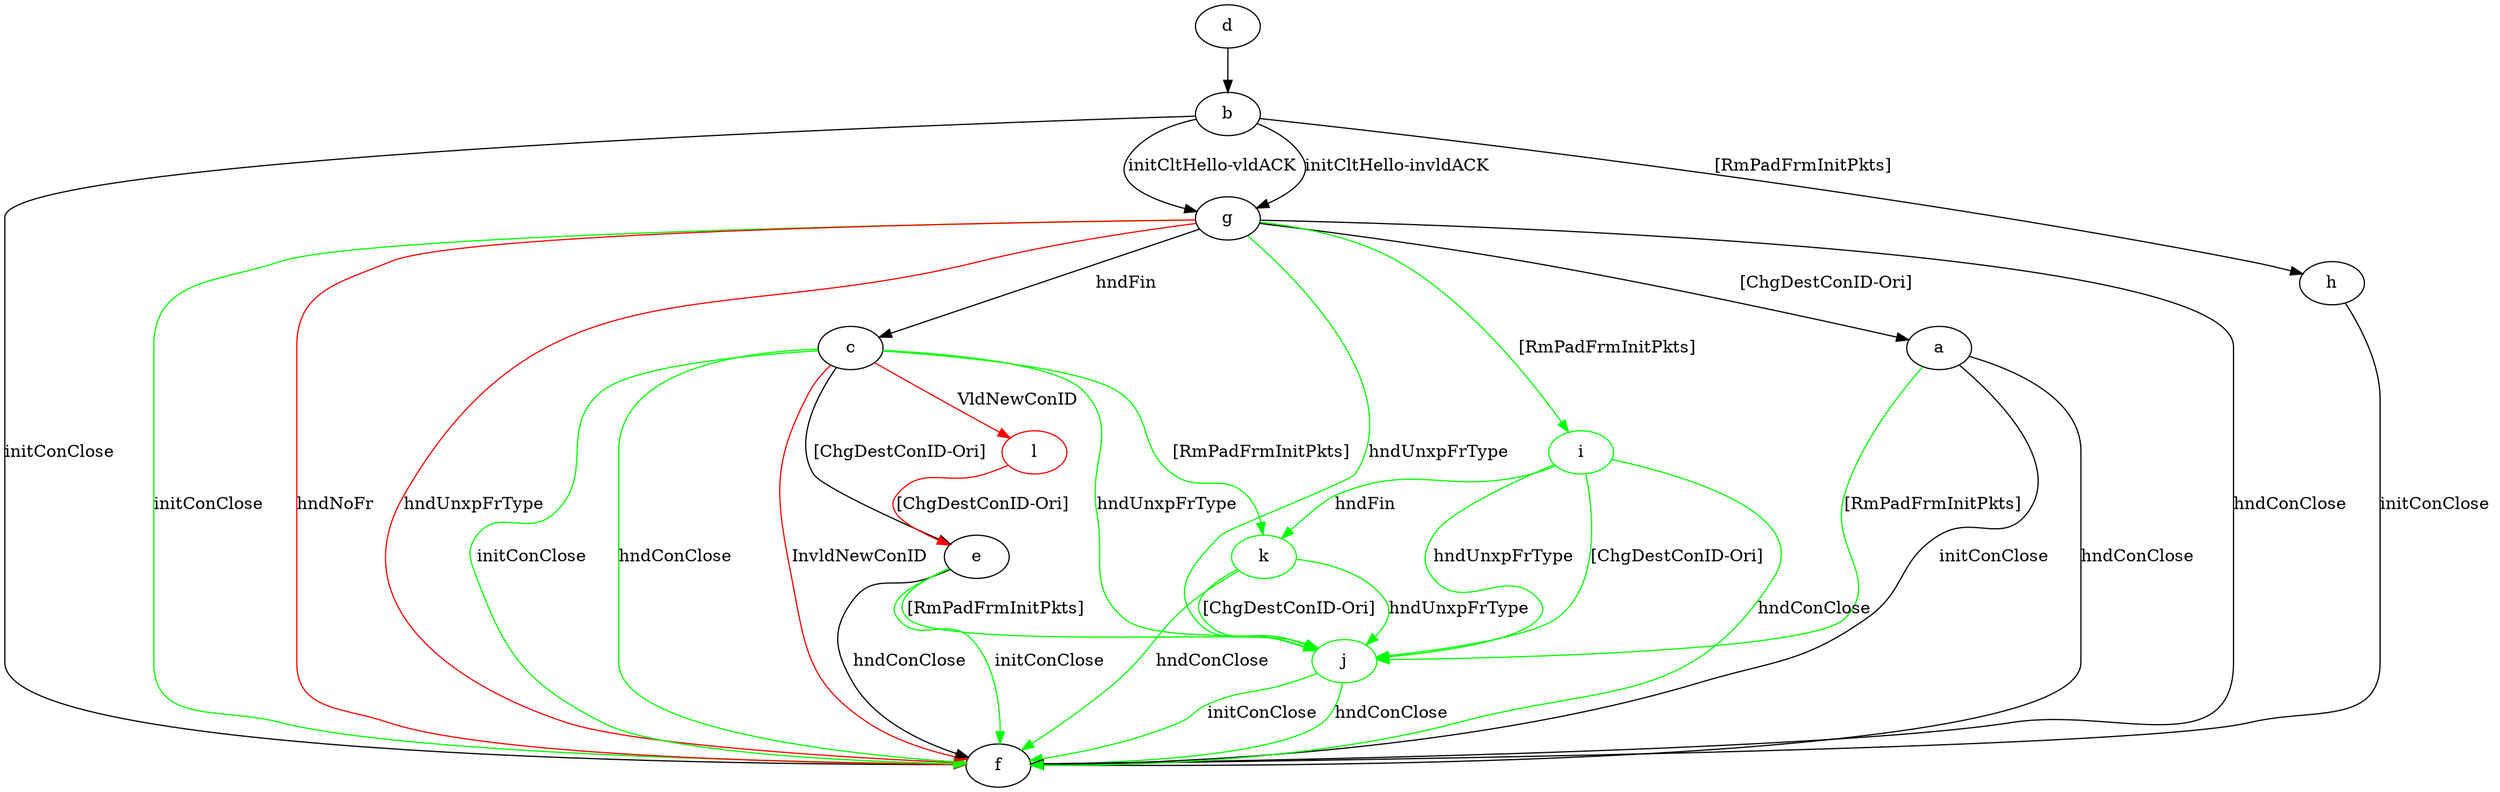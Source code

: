 digraph "" {
	a -> f	[key=0,
		label="initConClose "];
	a -> f	[key=1,
		label="hndConClose "];
	j	[color=green];
	a -> j	[key=0,
		color=green,
		label="[RmPadFrmInitPkts] "];
	b -> f	[key=0,
		label="initConClose "];
	b -> g	[key=0,
		label="initCltHello-vldACK "];
	b -> g	[key=1,
		label="initCltHello-invldACK "];
	b -> h	[key=0,
		label="[RmPadFrmInitPkts] "];
	c -> e	[key=0,
		label="[ChgDestConID-Ori] "];
	c -> f	[key=0,
		color=green,
		label="initConClose "];
	c -> f	[key=1,
		color=green,
		label="hndConClose "];
	c -> f	[key=2,
		color=red,
		label="InvldNewConID "];
	c -> j	[key=0,
		color=green,
		label="hndUnxpFrType "];
	k	[color=green];
	c -> k	[key=0,
		color=green,
		label="[RmPadFrmInitPkts] "];
	l	[color=red];
	c -> l	[key=0,
		color=red,
		label="VldNewConID "];
	d -> b	[key=0];
	e -> f	[key=0,
		label="hndConClose "];
	e -> f	[key=1,
		color=green,
		label="initConClose "];
	e -> j	[key=0,
		color=green,
		label="[RmPadFrmInitPkts] "];
	g -> a	[key=0,
		label="[ChgDestConID-Ori] "];
	g -> c	[key=0,
		label="hndFin "];
	g -> f	[key=0,
		label="hndConClose "];
	g -> f	[key=1,
		color=green,
		label="initConClose "];
	g -> f	[key=2,
		color=red,
		label="hndNoFr "];
	g -> f	[key=3,
		color=red,
		label="hndUnxpFrType "];
	i	[color=green];
	g -> i	[key=0,
		color=green,
		label="[RmPadFrmInitPkts] "];
	g -> j	[key=0,
		color=green,
		label="hndUnxpFrType "];
	h -> f	[key=0,
		label="initConClose "];
	i -> f	[key=0,
		color=green,
		label="hndConClose "];
	i -> j	[key=0,
		color=green,
		label="hndUnxpFrType "];
	i -> j	[key=1,
		color=green,
		label="[ChgDestConID-Ori] "];
	i -> k	[key=0,
		color=green,
		label="hndFin "];
	j -> f	[key=0,
		color=green,
		label="initConClose "];
	j -> f	[key=1,
		color=green,
		label="hndConClose "];
	k -> f	[key=0,
		color=green,
		label="hndConClose "];
	k -> j	[key=0,
		color=green,
		label="hndUnxpFrType "];
	k -> j	[key=1,
		color=green,
		label="[ChgDestConID-Ori] "];
	l -> e	[key=0,
		color=red,
		label="[ChgDestConID-Ori] "];
}
